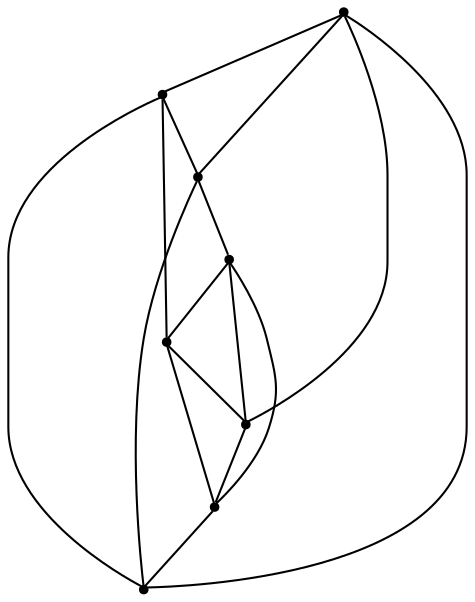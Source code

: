 graph {
  node [shape=point,comment="{\"directed\":false,\"doi\":\"10.1007/978-3-662-45803-7_1\",\"figure\":\"? (1)\"}"]

  v0 [pos="847.0054229349007,1270.6119303932878"]
  v1 [pos="1201.598646694724,1270.6119303932878"]
  v2 [pos="847.0054229349007,1388.7823082787163"]
  v3 [pos="1201.5986466947243,1388.7823082787163"]
  v4 [pos="1083.4008683273578,1270.6119303932878"]
  v5 [pos="965.2031376781096,1270.6119303932878"]
  v6 [pos="1083.4008683273578,1388.7823082787163"]
  v7 [pos="965.2031376781096,1388.7823082787163"]

  v0 -- v1 [id="-1",pos="847.0054229349007,1270.6119303932878 1024.3009611571567,1211.5227339198032 1024.3009611571567,1211.5227339198032 1201.598646694724,1270.6119303932878"]
  v2 -- v5 [id="-2",pos="847.0054229349007,1388.7823082787163 965.2031376781096,1270.6119303932878 965.2031376781096,1270.6119303932878 965.2031376781096,1270.6119303932878"]
  v2 -- v7 [id="-3",pos="847.0054229349007,1388.7823082787163 965.2031376781096,1388.7823082787163 965.2031376781096,1388.7823082787163 965.2031376781096,1388.7823082787163"]
  v0 -- v2 [id="-6",pos="847.0054229349007,1270.6119303932878 847.0054229349007,1388.7823082787163 847.0054229349007,1388.7823082787163 847.0054229349007,1388.7823082787163"]
  v7 -- v0 [id="-7",pos="965.2031376781096,1388.7823082787163 847.0054229349007,1270.6119303932878 847.0054229349007,1270.6119303932878 847.0054229349007,1270.6119303932878"]
  v7 -- v6 [id="-8",pos="965.2031376781096,1388.7823082787163 1083.4008683273578,1388.7823082787163 1083.4008683273578,1388.7823082787163 1083.4008683273578,1388.7823082787163"]
  v7 -- v5 [id="-9",pos="965.2031376781096,1388.7823082787163 965.2031376781096,1270.6119303932878 965.2031376781096,1270.6119303932878 965.2031376781096,1270.6119303932878"]
  v5 -- v0 [id="-10",pos="965.2031376781096,1270.6119303932878 847.0054229349007,1270.6119303932878 847.0054229349007,1270.6119303932878 847.0054229349007,1270.6119303932878"]
  v6 -- v1 [id="-11",pos="1083.4008683273578,1388.7823082787163 1201.598646694724,1270.6119303932878 1201.598646694724,1270.6119303932878 1201.598646694724,1270.6119303932878"]
  v6 -- v3 [id="-12",pos="1083.4008683273578,1388.7823082787163 1201.5986466947243,1388.7823082787163 1201.5986466947243,1388.7823082787163 1201.5986466947243,1388.7823082787163"]
  v6 -- v4 [id="-13",pos="1083.4008683273578,1388.7823082787163 1083.4008683273578,1270.6119303932878 1083.4008683273578,1270.6119303932878 1083.4008683273578,1270.6119303932878"]
  v4 -- v5 [id="-14",pos="1083.4008683273578,1270.6119303932878 965.2031376781096,1270.6119303932878 965.2031376781096,1270.6119303932878 965.2031376781096,1270.6119303932878"]
  v3 -- v1 [id="-15",pos="1201.5986466947243,1388.7823082787163 1201.598646694724,1270.6119303932878 1201.598646694724,1270.6119303932878 1201.598646694724,1270.6119303932878"]
  v3 -- v4 [id="-16",pos="1201.5986466947243,1388.7823082787163 1083.4008683273578,1270.6119303932878 1083.4008683273578,1270.6119303932878 1083.4008683273578,1270.6119303932878"]
  v1 -- v4 [id="-19",pos="1201.598646694724,1270.6119303932878 1083.4008683273578,1270.6119303932878 1083.4008683273578,1270.6119303932878 1083.4008683273578,1270.6119303932878"]
  v2 -- v3 [id="-20",pos="847.0054229349007,1388.7823082787163 1024.3009611571567,1447.871377529002 1024.3009611571567,1447.871377529002 1201.5986466947243,1388.7823082787163"]
}
